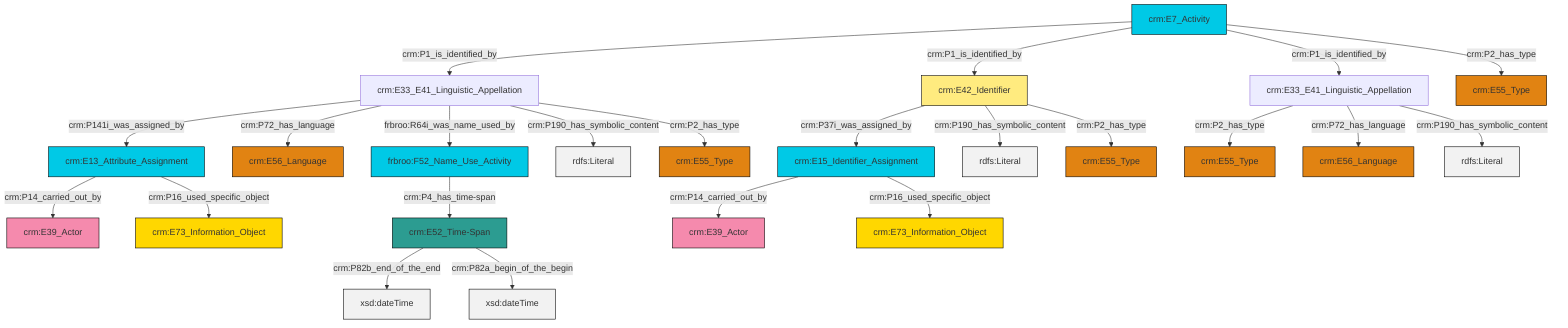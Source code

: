 graph TD
classDef Literal fill:#f2f2f2,stroke:#000000;
classDef CRM_Entity fill:#FFFFFF,stroke:#000000;
classDef Temporal_Entity fill:#00C9E6, stroke:#000000;
classDef Type fill:#E18312, stroke:#000000;
classDef Time-Span fill:#2C9C91, stroke:#000000;
classDef Appellation fill:#FFEB7F, stroke:#000000;
classDef Place fill:#008836, stroke:#000000;
classDef Persistent_Item fill:#B266B2, stroke:#000000;
classDef Conceptual_Object fill:#FFD700, stroke:#000000;
classDef Physical_Thing fill:#D2B48C, stroke:#000000;
classDef Actor fill:#f58aad, stroke:#000000;
classDef PC_Classes fill:#4ce600, stroke:#000000;
classDef Multi fill:#cccccc,stroke:#000000;

8["crm:E33_E41_Linguistic_Appellation"]:::Default -->|crm:P141i_was_assigned_by| 6["crm:E13_Attribute_Assignment"]:::Temporal_Entity
2["frbroo:F52_Name_Use_Activity"]:::Temporal_Entity -->|crm:P4_has_time-span| 9["crm:E52_Time-Span"]:::Time-Span
8["crm:E33_E41_Linguistic_Appellation"]:::Default -->|crm:P72_has_language| 13["crm:E56_Language"]:::Type
6["crm:E13_Attribute_Assignment"]:::Temporal_Entity -->|crm:P14_carried_out_by| 11["crm:E39_Actor"]:::Actor
20["crm:E42_Identifier"]:::Appellation -->|crm:P37i_was_assigned_by| 26["crm:E15_Identifier_Assignment"]:::Temporal_Entity
8["crm:E33_E41_Linguistic_Appellation"]:::Default -->|frbroo:R64i_was_name_used_by| 2["frbroo:F52_Name_Use_Activity"]:::Temporal_Entity
9["crm:E52_Time-Span"]:::Time-Span -->|crm:P82b_end_of_the_end| 29[xsd:dateTime]:::Literal
8["crm:E33_E41_Linguistic_Appellation"]:::Default -->|crm:P190_has_symbolic_content| 30[rdfs:Literal]:::Literal
6["crm:E13_Attribute_Assignment"]:::Temporal_Entity -->|crm:P16_used_specific_object| 14["crm:E73_Information_Object"]:::Conceptual_Object
8["crm:E33_E41_Linguistic_Appellation"]:::Default -->|crm:P2_has_type| 22["crm:E55_Type"]:::Type
4["crm:E7_Activity"]:::Temporal_Entity -->|crm:P1_is_identified_by| 8["crm:E33_E41_Linguistic_Appellation"]:::Default
20["crm:E42_Identifier"]:::Appellation -->|crm:P190_has_symbolic_content| 31[rdfs:Literal]:::Literal
32["crm:E33_E41_Linguistic_Appellation"]:::Default -->|crm:P2_has_type| 0["crm:E55_Type"]:::Type
4["crm:E7_Activity"]:::Temporal_Entity -->|crm:P1_is_identified_by| 20["crm:E42_Identifier"]:::Appellation
32["crm:E33_E41_Linguistic_Appellation"]:::Default -->|crm:P72_has_language| 18["crm:E56_Language"]:::Type
4["crm:E7_Activity"]:::Temporal_Entity -->|crm:P1_is_identified_by| 32["crm:E33_E41_Linguistic_Appellation"]:::Default
20["crm:E42_Identifier"]:::Appellation -->|crm:P2_has_type| 35["crm:E55_Type"]:::Type
32["crm:E33_E41_Linguistic_Appellation"]:::Default -->|crm:P190_has_symbolic_content| 37[rdfs:Literal]:::Literal
4["crm:E7_Activity"]:::Temporal_Entity -->|crm:P2_has_type| 27["crm:E55_Type"]:::Type
9["crm:E52_Time-Span"]:::Time-Span -->|crm:P82a_begin_of_the_begin| 38[xsd:dateTime]:::Literal
26["crm:E15_Identifier_Assignment"]:::Temporal_Entity -->|crm:P14_carried_out_by| 39["crm:E39_Actor"]:::Actor
26["crm:E15_Identifier_Assignment"]:::Temporal_Entity -->|crm:P16_used_specific_object| 16["crm:E73_Information_Object"]:::Conceptual_Object